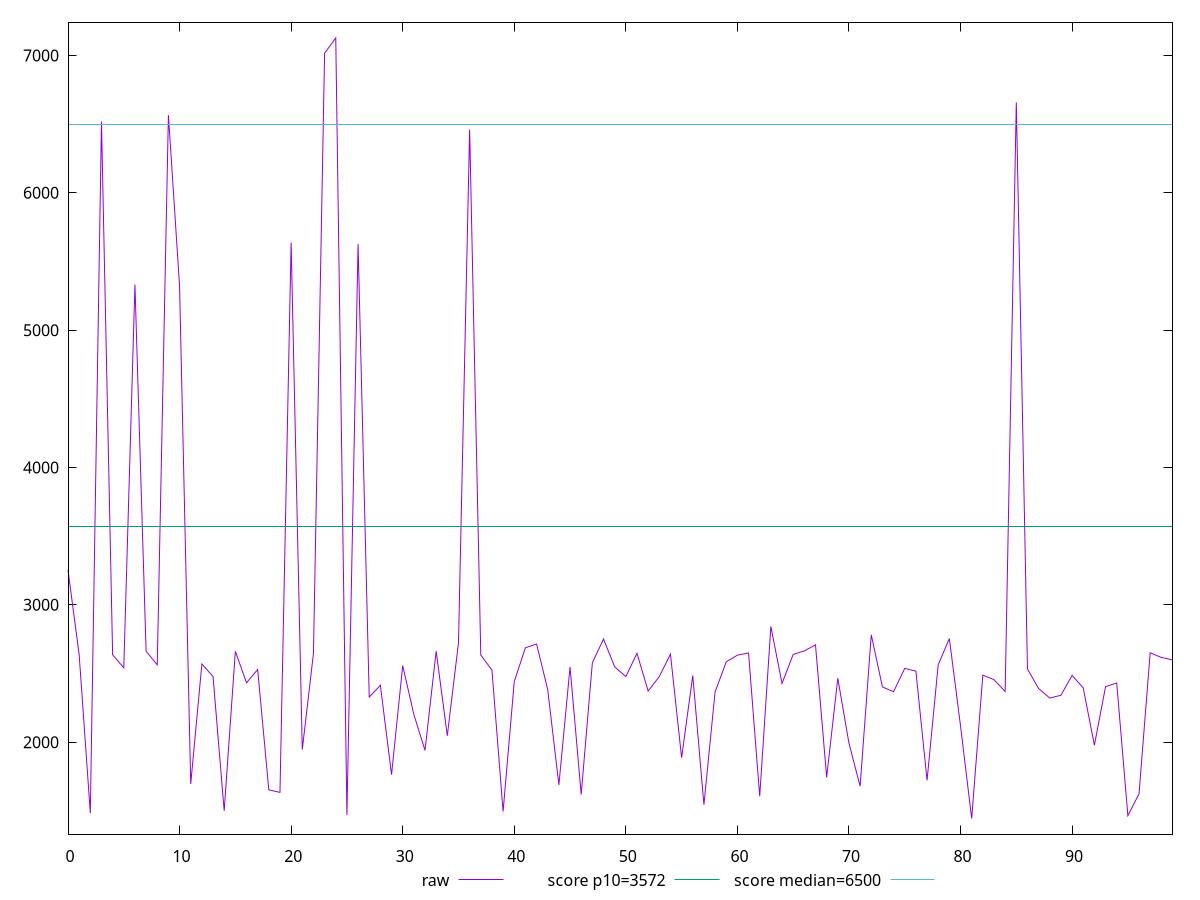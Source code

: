 reset

$raw <<EOF
0 3252.886
1 2637.074
2 1483.5720000000001
3 6518.122999999998
4 2636.124
5 2541.4359999999997
6 5331.889999999999
7 2662.1279999999997
8 2562.932
9 6565.942999999998
10 5321.6359999999995
11 1695.312
12 2569.1510000000003
13 2477.848
14 1500.12
15 2661.2900000000004
16 2432.0919999999996
17 2528.6360000000004
18 1652.56
19 1634.2679999999996
20 5636.928
21 1946.1599999999999
22 2645.5640000000003
23 7016.267
24 7127.810000000001
25 1470.078
26 5626.663
27 2328.505
28 2413.726
29 1762.9100000000003
30 2557.2639999999997
31 2201.63
32 1940.2789999999995
33 2662.38
34 2046.8249999999998
35 2723.392
36 6459.857999999998
37 2634.5119999999997
38 2524.149
39 1495.296
40 2441.1319999999996
41 2687.2309999999998
42 2714.4782000000005
43 2382.082
44 1688.8575000000003
45 2547.2920000000004
46 1619.5259999999998
47 2577.318
48 2751.2259999999997
49 2548.126
50 2477.474
51 2646.715
52 2371.943
53 2477.4880000000003
54 2640.7650000000003
55 1887
56 2484.808
57 1544.433
58 2365.3960000000006
59 2584.6130000000003
60 2633.504
61 2649.4930000000004
62 1605.927
63 2842.075999999999
64 2427.0460000000003
65 2638.8140000000003
66 2664.4120000000003
67 2708.594
68 1744.193
69 2464.99
70 1992.5500000000002
71 1679.2984999999999
72 2781.754
73 2401.798
74 2367.002
75 2537.174
76 2517.1380000000004
77 1721.8225000000002
78 2563.6580000000004
79 2753.958
80 2118.405
81 1443.867
82 2488.0119999999997
83 2454.816
84 2368.762
85 6658.2919999999995
86 2533.298
87 2390.6279999999997
88 2320.6981
89 2341.442
90 2486.054
91 2394.6200000000003
92 1977.7045000000003
93 2404.308
94 2430.5559999999996
95 1464.5059999999999
96 1623.566
97 2650.4540000000006
98 2616.6220000000003
99 2598.8559999999998
EOF

set key outside below
set xrange [0:99]
set yrange [1330.18814:7241.488860000001]
set trange [1330.18814:7241.488860000001]
set terminal svg size 640, 500 enhanced background rgb 'white'
set output "reports/report_00028_2021-02-24T12-49-42.674Z/first-cpu-idle/samples/agenda/raw/values.svg"

plot $raw title "raw" with line, \
     3572 title "score p10=3572", \
     6500 title "score median=6500"

reset
